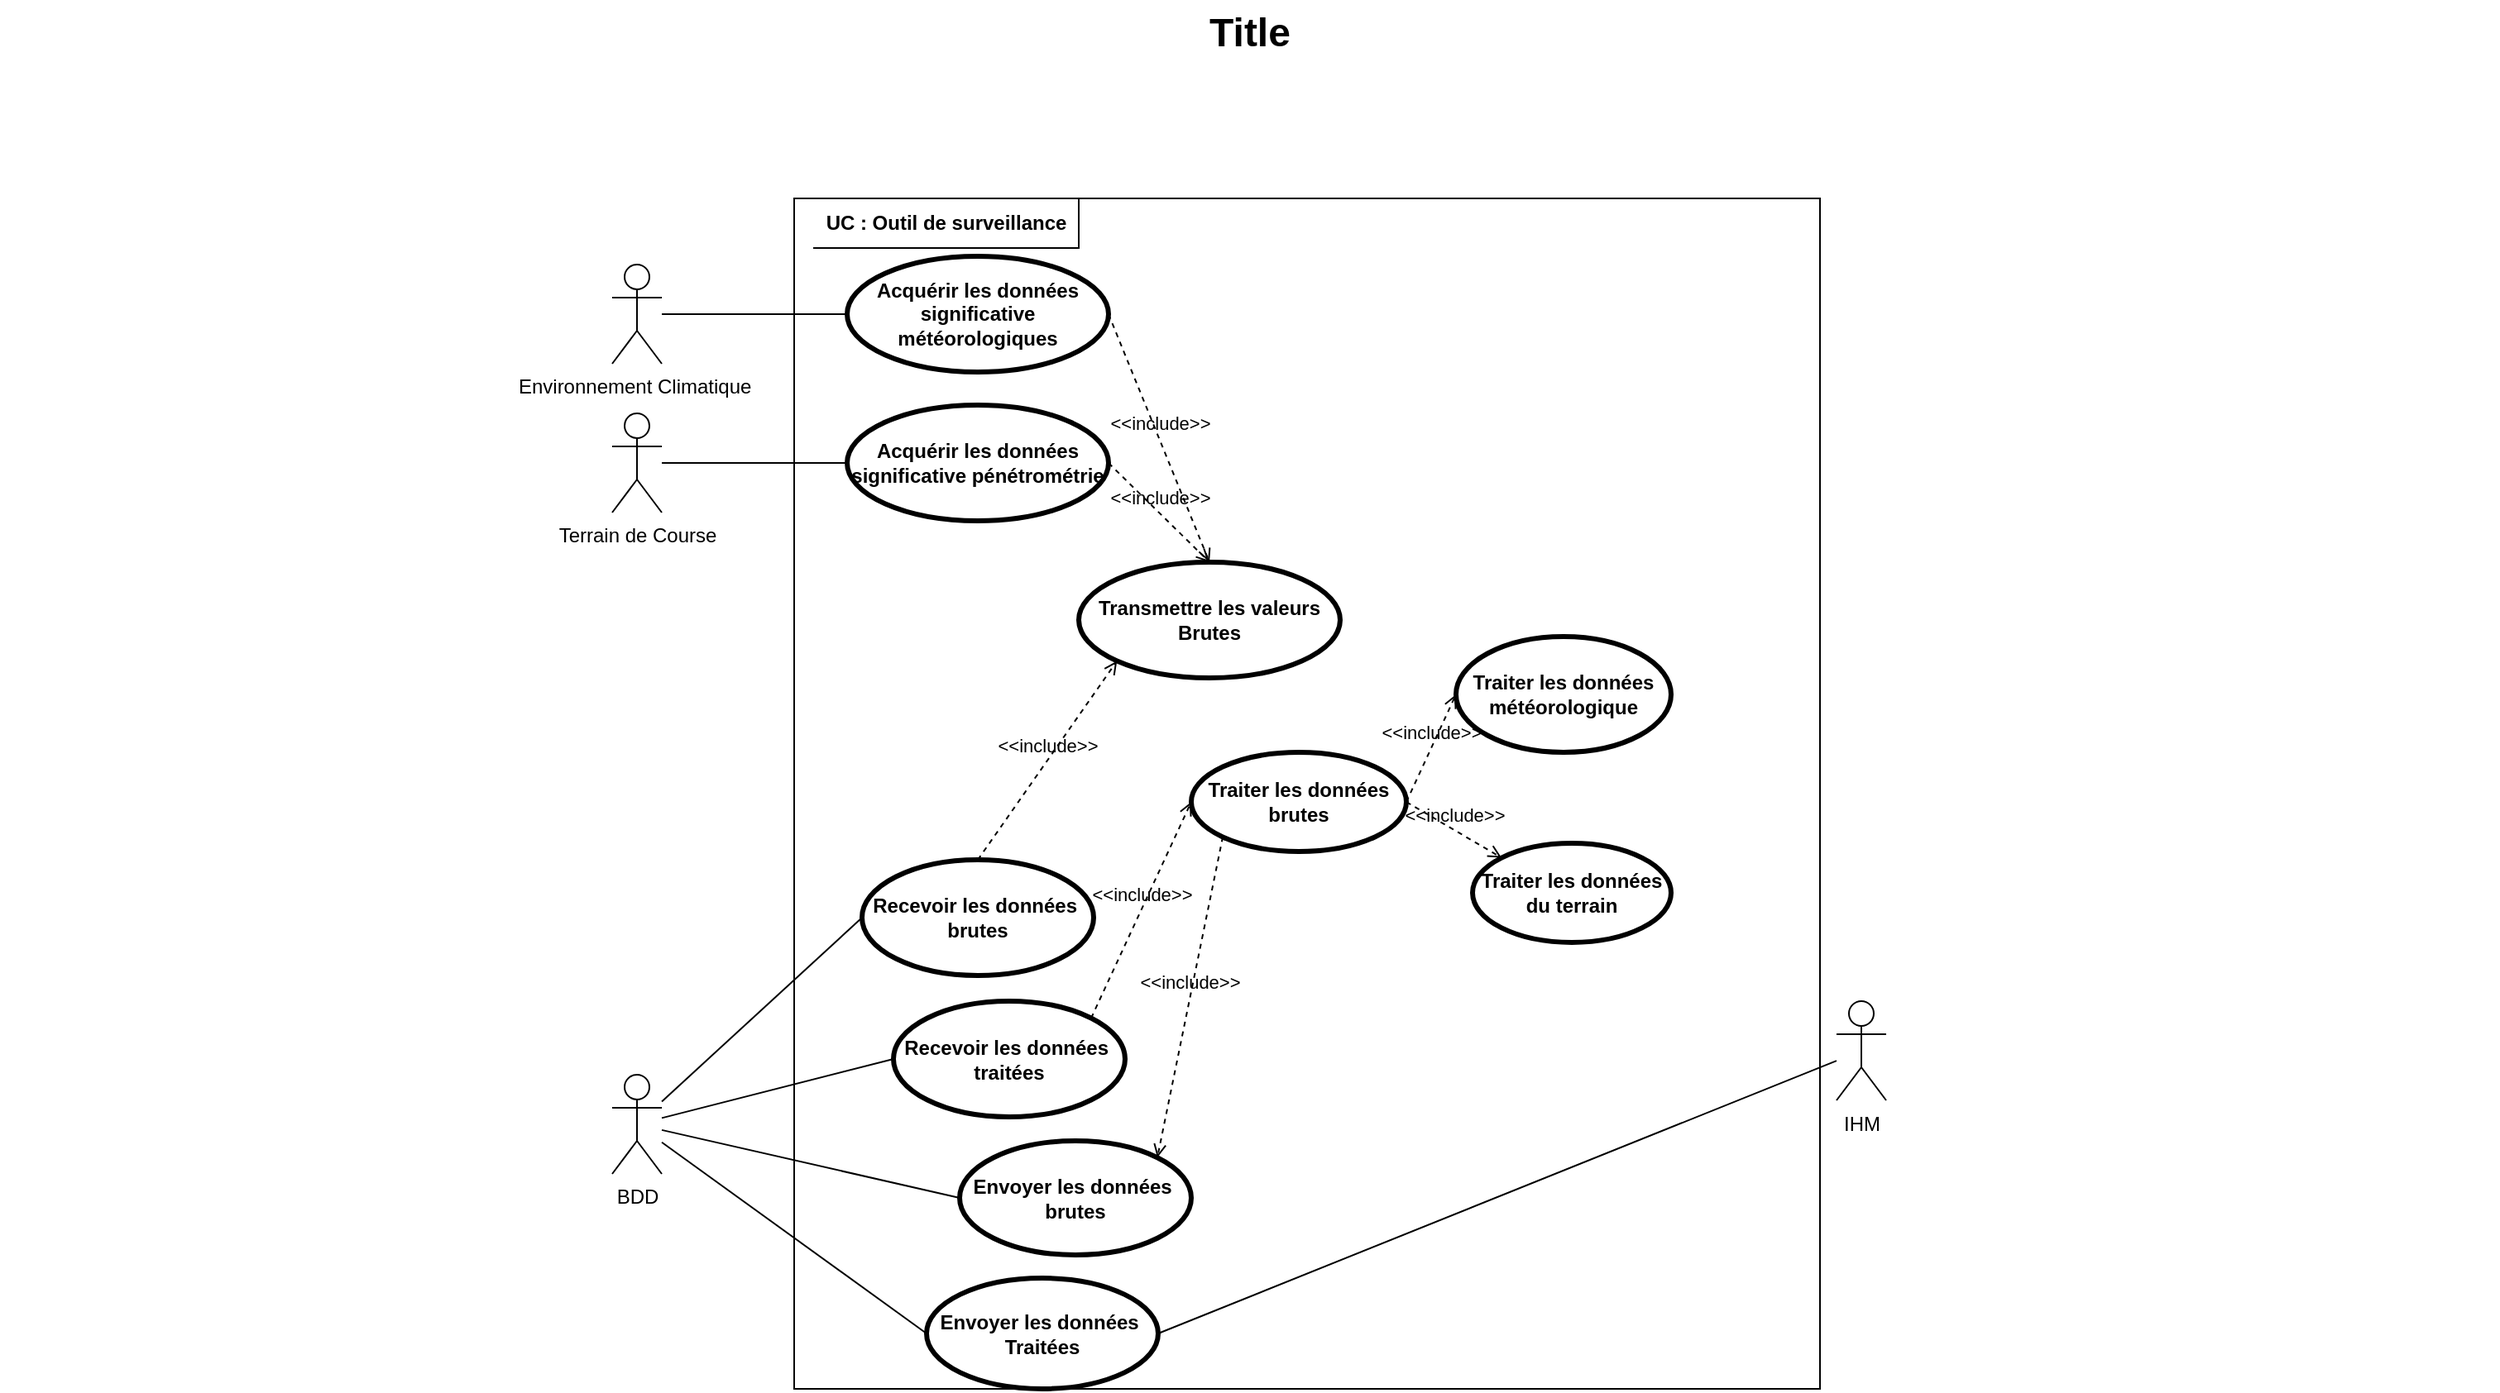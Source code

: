 <mxfile version="26.0.10">
  <diagram name="Page-1" id="929967ad-93f9-6ef4-fab6-5d389245f69c">
    <mxGraphModel dx="1470" dy="661" grid="1" gridSize="10" guides="1" tooltips="1" connect="1" arrows="1" fold="1" page="1" pageScale="1.5" pageWidth="1169" pageHeight="826" background="none" math="0" shadow="0">
      <root>
        <mxCell id="0" style=";html=1;" />
        <mxCell id="1" style=";html=1;" parent="0" />
        <mxCell id="1672d66443f91eb5-23" value="Title" style="text;strokeColor=none;fillColor=none;html=1;fontSize=24;fontStyle=1;verticalAlign=middle;align=center;" parent="1" vertex="1">
          <mxGeometry x="120" y="40" width="1510" height="40" as="geometry" />
        </mxCell>
        <mxCell id="NAl52OFVss7h0lzaxRIx-1" value="" style="rounded=0;whiteSpace=wrap;html=1;" vertex="1" parent="1">
          <mxGeometry x="600" y="160" width="620" height="720" as="geometry" />
        </mxCell>
        <mxCell id="NAl52OFVss7h0lzaxRIx-2" value="&lt;b&gt;UC : Outil de surveillance&lt;/b&gt;" style="shape=partialRectangle;whiteSpace=wrap;html=1;top=0;left=0;fillColor=none;" vertex="1" parent="1">
          <mxGeometry x="612" y="160" width="160" height="30" as="geometry" />
        </mxCell>
        <mxCell id="NAl52OFVss7h0lzaxRIx-3" value="Envoyer les données&amp;nbsp; brutes" style="shape=ellipse;html=1;strokeWidth=3;fontStyle=1;whiteSpace=wrap;align=center;perimeter=ellipsePerimeter;" vertex="1" parent="1">
          <mxGeometry x="700" y="730" width="140" height="69" as="geometry" />
        </mxCell>
        <mxCell id="NAl52OFVss7h0lzaxRIx-4" value="" style="edgeStyle=none;html=1;endArrow=none;verticalAlign=bottom;rounded=0;entryX=0;entryY=0.5;entryDx=0;entryDy=0;" edge="1" parent="1" source="NAl52OFVss7h0lzaxRIx-11" target="NAl52OFVss7h0lzaxRIx-3">
          <mxGeometry width="160" relative="1" as="geometry">
            <mxPoint x="547" y="264.5" as="sourcePoint" />
            <mxPoint x="632" y="264.5" as="targetPoint" />
          </mxGeometry>
        </mxCell>
        <mxCell id="NAl52OFVss7h0lzaxRIx-5" value="Traiter les données météorologique" style="shape=ellipse;html=1;strokeWidth=3;fontStyle=1;whiteSpace=wrap;align=center;perimeter=ellipsePerimeter;" vertex="1" parent="1">
          <mxGeometry x="1000" y="425" width="130" height="70" as="geometry" />
        </mxCell>
        <mxCell id="NAl52OFVss7h0lzaxRIx-6" value="Traiter les données brutes" style="shape=ellipse;html=1;strokeWidth=3;fontStyle=1;whiteSpace=wrap;align=center;perimeter=ellipsePerimeter;" vertex="1" parent="1">
          <mxGeometry x="840" y="495" width="130" height="60" as="geometry" />
        </mxCell>
        <mxCell id="NAl52OFVss7h0lzaxRIx-7" value="Traiter les données du terrain" style="shape=ellipse;html=1;strokeWidth=3;fontStyle=1;whiteSpace=wrap;align=center;perimeter=ellipsePerimeter;" vertex="1" parent="1">
          <mxGeometry x="1010" y="550" width="120" height="60" as="geometry" />
        </mxCell>
        <mxCell id="NAl52OFVss7h0lzaxRIx-8" value="&amp;lt;&amp;lt;include&amp;gt;&amp;gt;" style="edgeStyle=none;html=1;endArrow=open;verticalAlign=bottom;dashed=1;labelBackgroundColor=none;rounded=0;exitX=1;exitY=0;exitDx=0;exitDy=0;entryX=0;entryY=0.5;entryDx=0;entryDy=0;" edge="1" parent="1" source="NAl52OFVss7h0lzaxRIx-15" target="NAl52OFVss7h0lzaxRIx-6">
          <mxGeometry width="160" relative="1" as="geometry">
            <mxPoint x="762" y="427.5" as="sourcePoint" />
            <mxPoint x="962" y="280" as="targetPoint" />
          </mxGeometry>
        </mxCell>
        <mxCell id="NAl52OFVss7h0lzaxRIx-9" value="&amp;lt;&amp;lt;include&amp;gt;&amp;gt;" style="edgeStyle=none;html=1;endArrow=open;verticalAlign=bottom;dashed=1;labelBackgroundColor=none;rounded=0;entryX=0;entryY=0.5;entryDx=0;entryDy=0;exitX=1;exitY=0.5;exitDx=0;exitDy=0;" edge="1" parent="1" source="NAl52OFVss7h0lzaxRIx-6" target="NAl52OFVss7h0lzaxRIx-5">
          <mxGeometry width="160" relative="1" as="geometry">
            <mxPoint x="802" y="280" as="sourcePoint" />
            <mxPoint x="962" y="280" as="targetPoint" />
          </mxGeometry>
        </mxCell>
        <mxCell id="NAl52OFVss7h0lzaxRIx-10" value="&amp;lt;&amp;lt;include&amp;gt;&amp;gt;" style="edgeStyle=none;html=1;endArrow=open;verticalAlign=bottom;dashed=1;labelBackgroundColor=none;rounded=0;entryX=0;entryY=0;entryDx=0;entryDy=0;exitX=1;exitY=0.5;exitDx=0;exitDy=0;" edge="1" parent="1" source="NAl52OFVss7h0lzaxRIx-6" target="NAl52OFVss7h0lzaxRIx-7">
          <mxGeometry width="160" relative="1" as="geometry">
            <mxPoint x="802" y="280" as="sourcePoint" />
            <mxPoint x="962" y="280" as="targetPoint" />
          </mxGeometry>
        </mxCell>
        <mxCell id="NAl52OFVss7h0lzaxRIx-11" value="BDD" style="shape=umlActor;verticalLabelPosition=bottom;verticalAlign=top;html=1;outlineConnect=0;" vertex="1" parent="1">
          <mxGeometry x="490" y="690" width="30" height="60" as="geometry" />
        </mxCell>
        <mxCell id="NAl52OFVss7h0lzaxRIx-12" value="Recevoir les données&amp;nbsp; brutes" style="shape=ellipse;html=1;strokeWidth=3;fontStyle=1;whiteSpace=wrap;align=center;perimeter=ellipsePerimeter;" vertex="1" parent="1">
          <mxGeometry x="641" y="560" width="140" height="70" as="geometry" />
        </mxCell>
        <mxCell id="NAl52OFVss7h0lzaxRIx-13" value="" style="edgeStyle=none;html=1;endArrow=none;verticalAlign=bottom;rounded=0;entryX=0;entryY=0.5;entryDx=0;entryDy=0;" edge="1" parent="1" source="NAl52OFVss7h0lzaxRIx-11" target="NAl52OFVss7h0lzaxRIx-12">
          <mxGeometry width="160" relative="1" as="geometry">
            <mxPoint x="832" y="350" as="sourcePoint" />
            <mxPoint x="992" y="350" as="targetPoint" />
          </mxGeometry>
        </mxCell>
        <mxCell id="NAl52OFVss7h0lzaxRIx-14" value="" style="edgeStyle=none;html=1;endArrow=none;verticalAlign=bottom;rounded=0;entryX=0;entryY=0.5;entryDx=0;entryDy=0;" edge="1" parent="1" source="NAl52OFVss7h0lzaxRIx-11" target="NAl52OFVss7h0lzaxRIx-16">
          <mxGeometry width="160" relative="1" as="geometry">
            <mxPoint x="832" y="350" as="sourcePoint" />
            <mxPoint x="637" y="427.5" as="targetPoint" />
          </mxGeometry>
        </mxCell>
        <mxCell id="NAl52OFVss7h0lzaxRIx-15" value="Recevoir les données&amp;nbsp; traitées" style="shape=ellipse;html=1;strokeWidth=3;fontStyle=1;whiteSpace=wrap;align=center;perimeter=ellipsePerimeter;" vertex="1" parent="1">
          <mxGeometry x="660" y="645.5" width="140" height="70" as="geometry" />
        </mxCell>
        <mxCell id="NAl52OFVss7h0lzaxRIx-16" value="Envoyer les données&amp;nbsp; Traitées" style="shape=ellipse;html=1;strokeWidth=3;fontStyle=1;whiteSpace=wrap;align=center;perimeter=ellipsePerimeter;" vertex="1" parent="1">
          <mxGeometry x="680" y="813" width="140" height="67" as="geometry" />
        </mxCell>
        <mxCell id="NAl52OFVss7h0lzaxRIx-18" value="Acquérir les données significative météorologiques" style="shape=ellipse;html=1;strokeWidth=3;fontStyle=1;whiteSpace=wrap;align=center;perimeter=ellipsePerimeter;" vertex="1" parent="1">
          <mxGeometry x="632" y="195" width="158" height="70" as="geometry" />
        </mxCell>
        <mxCell id="NAl52OFVss7h0lzaxRIx-19" value="Acquérir les données significative pénétrométrie" style="shape=ellipse;html=1;strokeWidth=3;fontStyle=1;whiteSpace=wrap;align=center;perimeter=ellipsePerimeter;" vertex="1" parent="1">
          <mxGeometry x="632" y="285" width="158" height="70" as="geometry" />
        </mxCell>
        <mxCell id="NAl52OFVss7h0lzaxRIx-20" value="Environnement Climatique&amp;nbsp;" style="shape=umlActor;verticalLabelPosition=bottom;verticalAlign=top;html=1;outlineConnect=0;" vertex="1" parent="1">
          <mxGeometry x="490" y="200" width="30" height="60" as="geometry" />
        </mxCell>
        <mxCell id="NAl52OFVss7h0lzaxRIx-21" value="Terrain de Course" style="shape=umlActor;verticalLabelPosition=bottom;verticalAlign=top;html=1;outlineConnect=0;" vertex="1" parent="1">
          <mxGeometry x="490" y="290" width="30" height="60" as="geometry" />
        </mxCell>
        <mxCell id="NAl52OFVss7h0lzaxRIx-24" value="Transmettre les valeurs Brutes" style="shape=ellipse;html=1;strokeWidth=3;fontStyle=1;whiteSpace=wrap;align=center;perimeter=ellipsePerimeter;" vertex="1" parent="1">
          <mxGeometry x="772" y="380" width="158" height="70" as="geometry" />
        </mxCell>
        <mxCell id="NAl52OFVss7h0lzaxRIx-28" value="&amp;lt;&amp;lt;include&amp;gt;&amp;gt;" style="edgeStyle=none;html=1;endArrow=open;verticalAlign=bottom;dashed=1;labelBackgroundColor=none;rounded=0;exitX=1;exitY=0.5;exitDx=0;exitDy=0;entryX=0.5;entryY=0;entryDx=0;entryDy=0;" edge="1" parent="1" source="NAl52OFVss7h0lzaxRIx-18" target="NAl52OFVss7h0lzaxRIx-24">
          <mxGeometry width="160" relative="1" as="geometry">
            <mxPoint x="1030" y="490" as="sourcePoint" />
            <mxPoint x="1190" y="490" as="targetPoint" />
          </mxGeometry>
        </mxCell>
        <mxCell id="NAl52OFVss7h0lzaxRIx-29" value="&amp;lt;&amp;lt;include&amp;gt;&amp;gt;" style="edgeStyle=none;html=1;endArrow=open;verticalAlign=bottom;dashed=1;labelBackgroundColor=none;rounded=0;exitX=1;exitY=0.5;exitDx=0;exitDy=0;entryX=0.5;entryY=0;entryDx=0;entryDy=0;" edge="1" parent="1" source="NAl52OFVss7h0lzaxRIx-19" target="NAl52OFVss7h0lzaxRIx-24">
          <mxGeometry width="160" relative="1" as="geometry">
            <mxPoint x="1040" y="500" as="sourcePoint" />
            <mxPoint x="1200" y="500" as="targetPoint" />
          </mxGeometry>
        </mxCell>
        <mxCell id="NAl52OFVss7h0lzaxRIx-31" value="IHM" style="shape=umlActor;verticalLabelPosition=bottom;verticalAlign=top;html=1;outlineConnect=0;" vertex="1" parent="1">
          <mxGeometry x="1230" y="645.5" width="30" height="60" as="geometry" />
        </mxCell>
        <mxCell id="NAl52OFVss7h0lzaxRIx-38" value="" style="edgeStyle=none;html=1;endArrow=none;verticalAlign=bottom;rounded=0;exitX=1;exitY=0.5;exitDx=0;exitDy=0;" edge="1" parent="1" source="NAl52OFVss7h0lzaxRIx-16" target="NAl52OFVss7h0lzaxRIx-31">
          <mxGeometry width="160" relative="1" as="geometry">
            <mxPoint x="640" y="600" as="sourcePoint" />
            <mxPoint x="800" y="600" as="targetPoint" />
          </mxGeometry>
        </mxCell>
        <mxCell id="NAl52OFVss7h0lzaxRIx-42" value="" style="edgeStyle=none;html=1;endArrow=none;verticalAlign=bottom;rounded=0;entryX=0;entryY=0.5;entryDx=0;entryDy=0;" edge="1" parent="1" source="NAl52OFVss7h0lzaxRIx-21" target="NAl52OFVss7h0lzaxRIx-19">
          <mxGeometry width="160" relative="1" as="geometry">
            <mxPoint x="400" y="630" as="sourcePoint" />
            <mxPoint x="560" y="630" as="targetPoint" />
          </mxGeometry>
        </mxCell>
        <mxCell id="NAl52OFVss7h0lzaxRIx-43" value="" style="edgeStyle=none;html=1;endArrow=none;verticalAlign=bottom;rounded=0;entryX=0;entryY=0.5;entryDx=0;entryDy=0;" edge="1" parent="1" source="NAl52OFVss7h0lzaxRIx-20" target="NAl52OFVss7h0lzaxRIx-18">
          <mxGeometry width="160" relative="1" as="geometry">
            <mxPoint x="410" y="640" as="sourcePoint" />
            <mxPoint x="570" y="640" as="targetPoint" />
          </mxGeometry>
        </mxCell>
        <mxCell id="NAl52OFVss7h0lzaxRIx-44" value="" style="edgeStyle=none;html=1;endArrow=none;verticalAlign=bottom;rounded=0;entryX=0;entryY=0.5;entryDx=0;entryDy=0;" edge="1" parent="1" source="NAl52OFVss7h0lzaxRIx-11" target="NAl52OFVss7h0lzaxRIx-15">
          <mxGeometry width="160" relative="1" as="geometry">
            <mxPoint x="420" y="650" as="sourcePoint" />
            <mxPoint x="580" y="650" as="targetPoint" />
          </mxGeometry>
        </mxCell>
        <mxCell id="NAl52OFVss7h0lzaxRIx-47" value="&amp;lt;&amp;lt;include&amp;gt;&amp;gt;" style="edgeStyle=none;html=1;endArrow=open;verticalAlign=bottom;dashed=1;labelBackgroundColor=none;rounded=0;exitX=0;exitY=1;exitDx=0;exitDy=0;entryX=1;entryY=0;entryDx=0;entryDy=0;" edge="1" parent="1" source="NAl52OFVss7h0lzaxRIx-6" target="NAl52OFVss7h0lzaxRIx-3">
          <mxGeometry width="160" relative="1" as="geometry">
            <mxPoint x="762" y="662" as="sourcePoint" />
            <mxPoint x="869" y="556" as="targetPoint" />
          </mxGeometry>
        </mxCell>
        <mxCell id="NAl52OFVss7h0lzaxRIx-48" value="&amp;lt;&amp;lt;include&amp;gt;&amp;gt;" style="edgeStyle=none;html=1;endArrow=open;verticalAlign=bottom;dashed=1;labelBackgroundColor=none;rounded=0;exitX=0.5;exitY=0;exitDx=0;exitDy=0;entryX=0;entryY=1;entryDx=0;entryDy=0;" edge="1" parent="1" source="NAl52OFVss7h0lzaxRIx-12" target="NAl52OFVss7h0lzaxRIx-24">
          <mxGeometry width="160" relative="1" as="geometry">
            <mxPoint x="795" y="440" as="sourcePoint" />
            <mxPoint x="879" y="566" as="targetPoint" />
          </mxGeometry>
        </mxCell>
      </root>
    </mxGraphModel>
  </diagram>
</mxfile>
